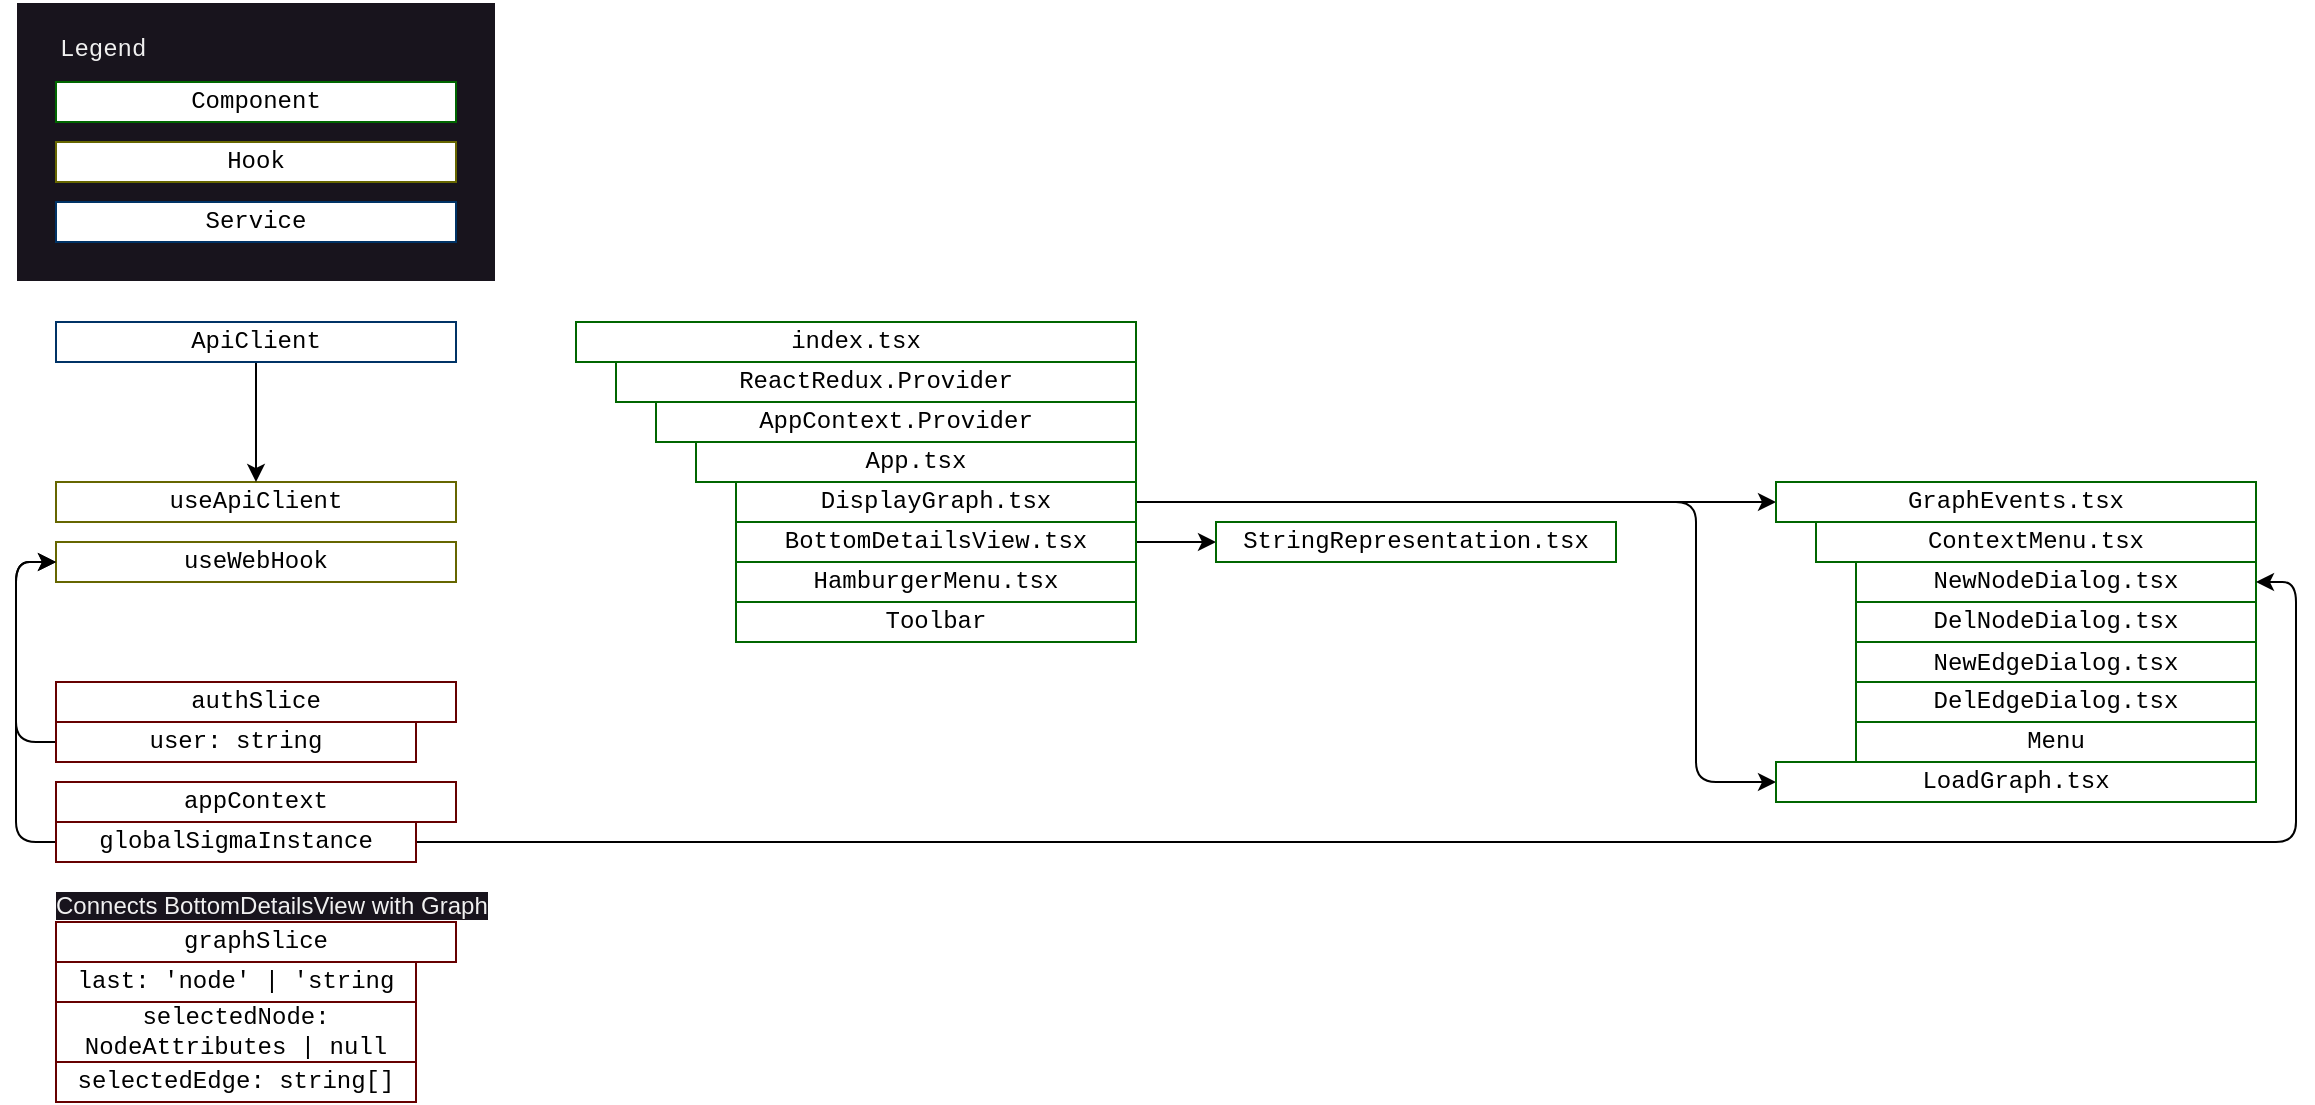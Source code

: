 <mxfile>
    <diagram id="2KY15pi_Jgdz3UBwRwlb" name="Page-1">
        <mxGraphModel dx="1528" dy="931" grid="1" gridSize="10" guides="1" tooltips="1" connect="1" arrows="1" fold="1" page="0" pageScale="1" pageWidth="827" pageHeight="1169" math="0" shadow="0">
            <root>
                <mxCell id="0"/>
                <mxCell id="1" parent="0"/>
                <mxCell id="33" value="" style="whiteSpace=wrap;html=1;strokeColor=#FFFFFF;fontFamily=Courier New;fillColor=#18141D;" parent="1" vertex="1">
                    <mxGeometry x="-240" y="-40" width="240" height="140" as="geometry"/>
                </mxCell>
                <mxCell id="2" value="index.tsx" style="whiteSpace=wrap;html=1;fontFamily=Courier New;strokeColor=#006600;" parent="1" vertex="1">
                    <mxGeometry x="40" y="120" width="280" height="20" as="geometry"/>
                </mxCell>
                <mxCell id="3" value="ReactRedux.Provider" style="whiteSpace=wrap;html=1;fontFamily=Courier New;strokeColor=#006600;" parent="1" vertex="1">
                    <mxGeometry x="60" y="140" width="260" height="20" as="geometry"/>
                </mxCell>
                <mxCell id="4" value="AppContext.Provider" style="whiteSpace=wrap;html=1;fontFamily=Courier New;strokeColor=#006600;" parent="1" vertex="1">
                    <mxGeometry x="80" y="160" width="240" height="20" as="geometry"/>
                </mxCell>
                <mxCell id="5" value="App.tsx" style="whiteSpace=wrap;html=1;fontFamily=Courier New;strokeColor=#006600;" parent="1" vertex="1">
                    <mxGeometry x="100" y="180" width="220" height="20" as="geometry"/>
                </mxCell>
                <mxCell id="23" style="edgeStyle=none;html=1;entryX=0;entryY=0.5;entryDx=0;entryDy=0;fontFamily=Courier New;" parent="1" source="9" target="15" edge="1">
                    <mxGeometry relative="1" as="geometry"/>
                </mxCell>
                <mxCell id="29" style="edgeStyle=orthogonalEdgeStyle;html=1;entryX=0;entryY=0.5;entryDx=0;entryDy=0;fontFamily=Courier New;" parent="1" source="9" target="16" edge="1">
                    <mxGeometry relative="1" as="geometry">
                        <Array as="points">
                            <mxPoint x="600" y="210"/>
                            <mxPoint x="600" y="350"/>
                        </Array>
                    </mxGeometry>
                </mxCell>
                <mxCell id="9" value="DisplayGraph.tsx" style="whiteSpace=wrap;html=1;fontFamily=Courier New;strokeColor=#006600;" parent="1" vertex="1">
                    <mxGeometry x="120" y="200" width="200" height="20" as="geometry"/>
                </mxCell>
                <mxCell id="27" style="edgeStyle=none;html=1;entryX=0;entryY=0.5;entryDx=0;entryDy=0;fontFamily=Courier New;" parent="1" source="10" target="26" edge="1">
                    <mxGeometry relative="1" as="geometry"/>
                </mxCell>
                <mxCell id="10" value="BottomDetailsView.tsx" style="whiteSpace=wrap;html=1;fontFamily=Courier New;strokeColor=#006600;" parent="1" vertex="1">
                    <mxGeometry x="120" y="220" width="200" height="20" as="geometry"/>
                </mxCell>
                <mxCell id="11" value="HamburgerMenu.tsx" style="whiteSpace=wrap;html=1;fontFamily=Courier New;strokeColor=#006600;" parent="1" vertex="1">
                    <mxGeometry x="120" y="240" width="200" height="20" as="geometry"/>
                </mxCell>
                <mxCell id="12" value="Toolbar" style="whiteSpace=wrap;html=1;fontFamily=Courier New;strokeColor=#006600;" parent="1" vertex="1">
                    <mxGeometry x="120" y="260" width="200" height="20" as="geometry"/>
                </mxCell>
                <mxCell id="15" value="GraphEvents.tsx" style="whiteSpace=wrap;html=1;fontFamily=Courier New;strokeColor=#006600;" parent="1" vertex="1">
                    <mxGeometry x="640" y="200" width="240" height="20" as="geometry"/>
                </mxCell>
                <mxCell id="16" value="LoadGraph.tsx" style="whiteSpace=wrap;html=1;fontFamily=Courier New;strokeColor=#006600;" parent="1" vertex="1">
                    <mxGeometry x="640" y="340" width="240" height="20" as="geometry"/>
                </mxCell>
                <mxCell id="17" value="ContextMenu.tsx" style="whiteSpace=wrap;html=1;fontFamily=Courier New;strokeColor=#006600;" parent="1" vertex="1">
                    <mxGeometry x="660" y="220" width="220" height="20" as="geometry"/>
                </mxCell>
                <mxCell id="18" value="NewNodeDialog.tsx" style="whiteSpace=wrap;html=1;fontFamily=Courier New;strokeColor=#006600;" parent="1" vertex="1">
                    <mxGeometry x="680" y="240" width="200" height="20" as="geometry"/>
                </mxCell>
                <mxCell id="19" value="DelNodeDialog.tsx" style="whiteSpace=wrap;html=1;fontFamily=Courier New;strokeColor=#006600;" parent="1" vertex="1">
                    <mxGeometry x="680" y="260" width="200" height="20" as="geometry"/>
                </mxCell>
                <mxCell id="20" value="&lt;font face=&quot;Courier New&quot;&gt;NewEdgeDialog.tsx&lt;/font&gt;" style="whiteSpace=wrap;html=1;strokeColor=#006600;" parent="1" vertex="1">
                    <mxGeometry x="680" y="280" width="200" height="20" as="geometry"/>
                </mxCell>
                <mxCell id="21" value="DelEdgeDialog.tsx" style="whiteSpace=wrap;html=1;fontFamily=Courier New;strokeColor=#006600;" parent="1" vertex="1">
                    <mxGeometry x="680" y="300" width="200" height="20" as="geometry"/>
                </mxCell>
                <mxCell id="22" value="Menu" style="whiteSpace=wrap;html=1;fontFamily=Courier New;strokeColor=#006600;" parent="1" vertex="1">
                    <mxGeometry x="680" y="320" width="200" height="20" as="geometry"/>
                </mxCell>
                <mxCell id="26" value="StringRepresentation.tsx" style="whiteSpace=wrap;html=1;fontFamily=Courier New;strokeColor=#006600;" parent="1" vertex="1">
                    <mxGeometry x="360" y="220" width="200" height="20" as="geometry"/>
                </mxCell>
                <mxCell id="30" value="Component" style="whiteSpace=wrap;html=1;fontFamily=Courier New;strokeColor=#006600;" parent="1" vertex="1">
                    <mxGeometry x="-220" width="200" height="20" as="geometry"/>
                </mxCell>
                <mxCell id="32" value="&lt;span style=&quot;color: rgb(240, 240, 240); font-family: &amp;quot;Courier New&amp;quot;; font-size: 12px; font-style: normal; font-variant-ligatures: normal; font-variant-caps: normal; font-weight: 400; letter-spacing: normal; orphans: 2; text-indent: 0px; text-transform: none; widows: 2; word-spacing: 0px; -webkit-text-stroke-width: 0px; background-color: rgb(24, 20, 29); text-decoration-thickness: initial; text-decoration-style: initial; text-decoration-color: initial; float: none; display: inline !important;&quot;&gt;Legend&lt;/span&gt;" style="text;whiteSpace=wrap;html=1;fontFamily=Courier New;align=left;" parent="1" vertex="1">
                    <mxGeometry x="-220" y="-30" width="220" height="20" as="geometry"/>
                </mxCell>
                <mxCell id="35" value="useApiClient" style="whiteSpace=wrap;html=1;fontFamily=Courier New;strokeColor=#666600;" parent="1" vertex="1">
                    <mxGeometry x="-220" y="200" width="200" height="20" as="geometry"/>
                </mxCell>
                <mxCell id="36" value="useWebHook" style="whiteSpace=wrap;html=1;fontFamily=Courier New;strokeColor=#666600;" parent="1" vertex="1">
                    <mxGeometry x="-220" y="230" width="200" height="20" as="geometry"/>
                </mxCell>
                <mxCell id="37" value="Hook" style="whiteSpace=wrap;html=1;fontFamily=Courier New;strokeColor=#666600;" parent="1" vertex="1">
                    <mxGeometry x="-220" y="30" width="200" height="20" as="geometry"/>
                </mxCell>
                <mxCell id="70" style="edgeStyle=orthogonalEdgeStyle;html=1;entryX=0.5;entryY=0;entryDx=0;entryDy=0;" parent="1" source="39" target="35" edge="1">
                    <mxGeometry relative="1" as="geometry"/>
                </mxCell>
                <mxCell id="39" value="ApiClient" style="whiteSpace=wrap;html=1;fontFamily=Courier New;strokeColor=#003366;" parent="1" vertex="1">
                    <mxGeometry x="-220" y="120" width="200" height="20" as="geometry"/>
                </mxCell>
                <mxCell id="40" value="Service" style="whiteSpace=wrap;html=1;fontFamily=Courier New;strokeColor=#003366;" parent="1" vertex="1">
                    <mxGeometry x="-220" y="60" width="200" height="20" as="geometry"/>
                </mxCell>
                <mxCell id="47" style="edgeStyle=orthogonalEdgeStyle;html=1;entryX=0;entryY=0.5;entryDx=0;entryDy=0;exitX=0;exitY=0.5;exitDx=0;exitDy=0;" parent="1" source="58" target="36" edge="1">
                    <mxGeometry relative="1" as="geometry">
                        <Array as="points">
                            <mxPoint x="-240" y="330"/>
                            <mxPoint x="-240" y="240"/>
                        </Array>
                    </mxGeometry>
                </mxCell>
                <mxCell id="45" value="authSlice" style="whiteSpace=wrap;html=1;fontFamily=Courier New;strokeColor=#660000;" parent="1" vertex="1">
                    <mxGeometry x="-220" y="300" width="200" height="20" as="geometry"/>
                </mxCell>
                <mxCell id="46" value="user: string" style="whiteSpace=wrap;html=1;fontFamily=Courier New;strokeColor=#660000;" parent="1" vertex="1">
                    <mxGeometry x="-220" y="320" width="180" height="20" as="geometry"/>
                </mxCell>
                <mxCell id="48" value="appContext" style="whiteSpace=wrap;html=1;fontFamily=Courier New;strokeColor=#660000;" parent="1" vertex="1">
                    <mxGeometry x="-220" y="350" width="200" height="20" as="geometry"/>
                </mxCell>
                <mxCell id="50" style="edgeStyle=orthogonalEdgeStyle;html=1;entryX=0;entryY=0.5;entryDx=0;entryDy=0;exitX=0;exitY=0.5;exitDx=0;exitDy=0;" parent="1" source="49" target="36" edge="1">
                    <mxGeometry relative="1" as="geometry">
                        <mxPoint x="-230" y="240" as="targetPoint"/>
                        <Array as="points">
                            <mxPoint x="-240" y="380"/>
                            <mxPoint x="-240" y="240"/>
                        </Array>
                    </mxGeometry>
                </mxCell>
                <mxCell id="51" style="edgeStyle=orthogonalEdgeStyle;html=1;entryX=1;entryY=0.5;entryDx=0;entryDy=0;" parent="1" source="49" target="18" edge="1">
                    <mxGeometry relative="1" as="geometry">
                        <mxPoint x="1012" y="300" as="targetPoint"/>
                        <Array as="points">
                            <mxPoint x="900" y="380"/>
                            <mxPoint x="900" y="250"/>
                        </Array>
                    </mxGeometry>
                </mxCell>
                <mxCell id="49" value="globalSigmaInstance" style="whiteSpace=wrap;html=1;fontFamily=Courier New;strokeColor=#660000;" parent="1" vertex="1">
                    <mxGeometry x="-220" y="370" width="180" height="20" as="geometry"/>
                </mxCell>
                <mxCell id="52" value="graphSlice" style="whiteSpace=wrap;html=1;fontFamily=Courier New;strokeColor=#660000;" parent="1" vertex="1">
                    <mxGeometry x="-220" y="420" width="200" height="20" as="geometry"/>
                </mxCell>
                <mxCell id="54" value="last: 'node' | 'string" style="whiteSpace=wrap;html=1;fontFamily=Courier New;strokeColor=#660000;" parent="1" vertex="1">
                    <mxGeometry x="-220" y="440" width="180" height="20" as="geometry"/>
                </mxCell>
                <mxCell id="55" value="selectedNode: NodeAttributes | null" style="whiteSpace=wrap;html=1;fontFamily=Courier New;strokeColor=#660000;" parent="1" vertex="1">
                    <mxGeometry x="-220" y="460" width="180" height="30" as="geometry"/>
                </mxCell>
                <mxCell id="56" value="selectedEdge: string[]" style="whiteSpace=wrap;html=1;fontFamily=Courier New;strokeColor=#660000;" parent="1" vertex="1">
                    <mxGeometry x="-220" y="490" width="180" height="20" as="geometry"/>
                </mxCell>
                <mxCell id="57" value="authSlice" style="whiteSpace=wrap;html=1;fontFamily=Courier New;strokeColor=#660000;" parent="1" vertex="1">
                    <mxGeometry x="-220" y="300" width="200" height="20" as="geometry"/>
                </mxCell>
                <mxCell id="58" value="user: string" style="whiteSpace=wrap;html=1;fontFamily=Courier New;strokeColor=#660000;" parent="1" vertex="1">
                    <mxGeometry x="-220" y="320" width="180" height="20" as="geometry"/>
                </mxCell>
                <mxCell id="59" value="appContext" style="whiteSpace=wrap;html=1;fontFamily=Courier New;strokeColor=#660000;" parent="1" vertex="1">
                    <mxGeometry x="-220" y="350" width="200" height="20" as="geometry"/>
                </mxCell>
                <mxCell id="62" value="&lt;span style=&quot;color: rgb(240, 240, 240); font-family: Helvetica; font-size: 12px; font-style: normal; font-variant-ligatures: normal; font-variant-caps: normal; font-weight: 400; letter-spacing: normal; orphans: 2; text-align: left; text-indent: 0px; text-transform: none; widows: 2; word-spacing: 0px; -webkit-text-stroke-width: 0px; background-color: rgb(24, 20, 29); text-decoration-thickness: initial; text-decoration-style: initial; text-decoration-color: initial; float: none; display: inline !important;&quot;&gt;Connects BottomDetailsView with Graph&lt;/span&gt;" style="text;whiteSpace=wrap;html=1;verticalAlign=top;spacing=0;" parent="1" vertex="1">
                    <mxGeometry x="-220" y="400" width="250" height="20" as="geometry"/>
                </mxCell>
            </root>
        </mxGraphModel>
    </diagram>
</mxfile>